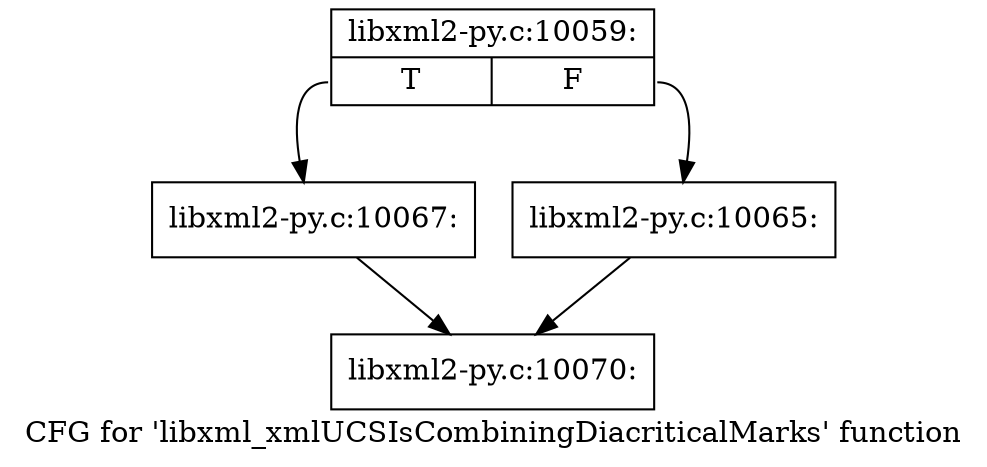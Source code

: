digraph "CFG for 'libxml_xmlUCSIsCombiningDiacriticalMarks' function" {
	label="CFG for 'libxml_xmlUCSIsCombiningDiacriticalMarks' function";

	Node0x4593250 [shape=record,label="{libxml2-py.c:10059:|{<s0>T|<s1>F}}"];
	Node0x4593250:s0 -> Node0x4596040;
	Node0x4593250:s1 -> Node0x4595ff0;
	Node0x4595ff0 [shape=record,label="{libxml2-py.c:10065:}"];
	Node0x4595ff0 -> Node0x4593630;
	Node0x4596040 [shape=record,label="{libxml2-py.c:10067:}"];
	Node0x4596040 -> Node0x4593630;
	Node0x4593630 [shape=record,label="{libxml2-py.c:10070:}"];
}
